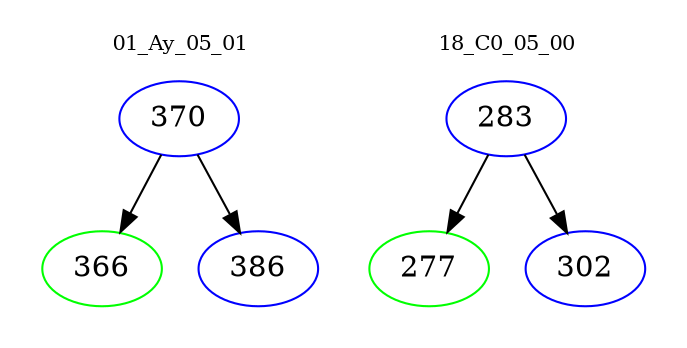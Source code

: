 digraph{
subgraph cluster_0 {
color = white
label = "01_Ay_05_01";
fontsize=10;
T0_370 [label="370", color="blue"]
T0_370 -> T0_366 [color="black"]
T0_366 [label="366", color="green"]
T0_370 -> T0_386 [color="black"]
T0_386 [label="386", color="blue"]
}
subgraph cluster_1 {
color = white
label = "18_C0_05_00";
fontsize=10;
T1_283 [label="283", color="blue"]
T1_283 -> T1_277 [color="black"]
T1_277 [label="277", color="green"]
T1_283 -> T1_302 [color="black"]
T1_302 [label="302", color="blue"]
}
}
